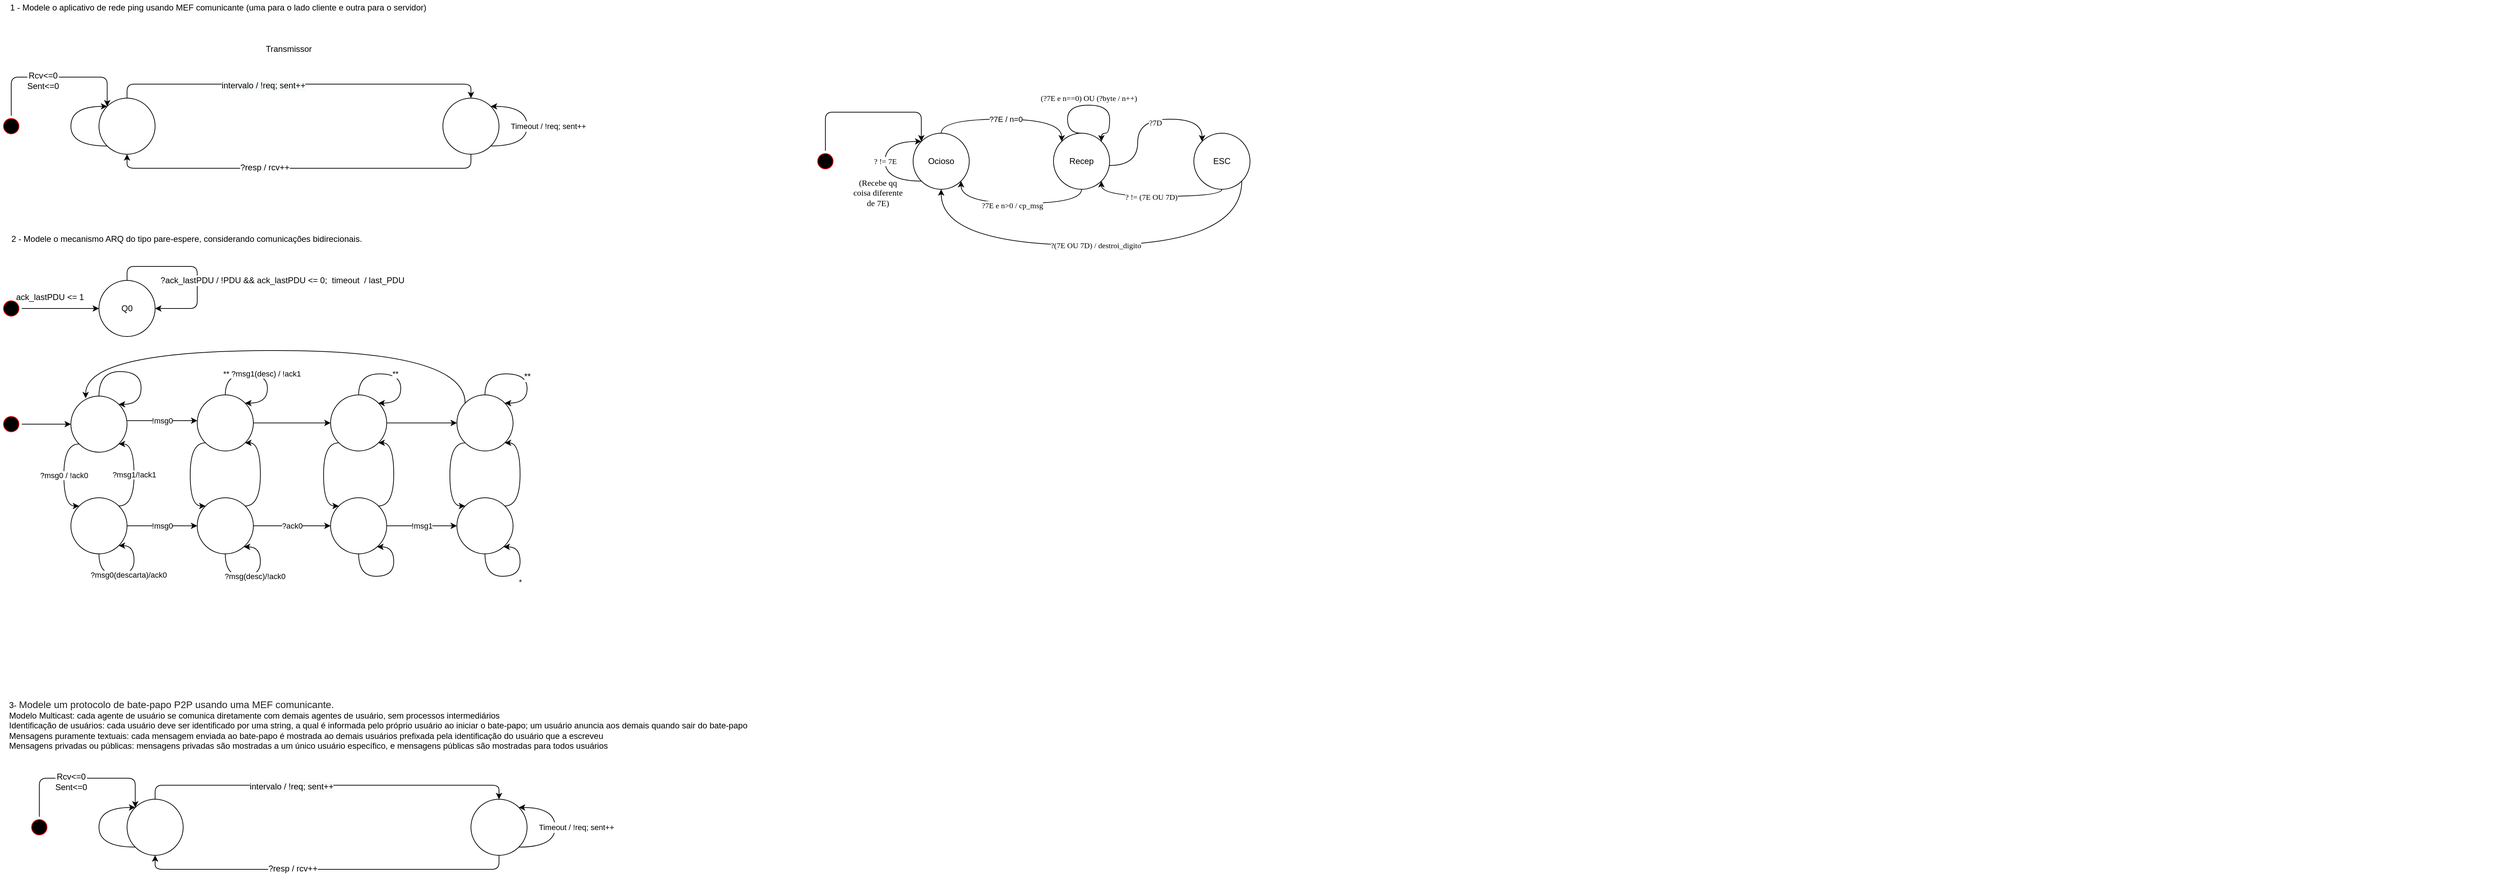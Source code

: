 <mxfile version="13.10.2" type="device"><diagram name="Page-1" id="58cdce13-f638-feb5-8d6f-7d28b1aa9fa0"><mxGraphModel dx="981" dy="548" grid="1" gridSize="10" guides="1" tooltips="1" connect="1" arrows="1" fold="1" page="1" pageScale="1" pageWidth="1100" pageHeight="850" background="#ffffff" math="0" shadow="0"><root><mxCell id="0"/><mxCell id="1" parent="0"/><mxCell id="TwXpceQ73GMa9vdvlIMm-27" value="Transmissor" style="text;html=1;align=center;verticalAlign=middle;resizable=0;points=[];autosize=1;" parent="1" vertex="1"><mxGeometry x="510" y="70" width="80" height="20" as="geometry"/></mxCell><mxCell id="TwXpceQ73GMa9vdvlIMm-62" style="edgeStyle=orthogonalEdgeStyle;rounded=1;orthogonalLoop=1;jettySize=auto;html=1;entryX=1;entryY=0.5;entryDx=0;entryDy=0;" parent="1" source="TwXpceQ73GMa9vdvlIMm-60" target="TwXpceQ73GMa9vdvlIMm-60" edge="1"><mxGeometry relative="1" as="geometry"><mxPoint x="810" y="410" as="targetPoint"/><Array as="points"><mxPoint x="320" y="390"/><mxPoint x="420" y="390"/><mxPoint x="420" y="450"/></Array></mxGeometry></mxCell><mxCell id="TwXpceQ73GMa9vdvlIMm-92" value="?ack_lastPDU / !PDU &amp;amp;&amp;amp; ack_lastPDU &amp;lt;= 0;&amp;nbsp;&amp;nbsp;timeout&amp;nbsp; / last_PDU" style="text;html=1;align=center;verticalAlign=middle;resizable=0;points=[];labelBackgroundColor=#ffffff;" parent="TwXpceQ73GMa9vdvlIMm-62" vertex="1" connectable="0"><mxGeometry x="-0.064" y="-1" relative="1" as="geometry"><mxPoint x="128" y="19" as="offset"/></mxGeometry></mxCell><mxCell id="TwXpceQ73GMa9vdvlIMm-60" value="Q0" style="ellipse;whiteSpace=wrap;html=1;aspect=fixed;fillColor=none;" parent="1" vertex="1"><mxGeometry x="280" y="410" width="80" height="80" as="geometry"/></mxCell><mxCell id="TwXpceQ73GMa9vdvlIMm-96" value="" style="edgeStyle=orthogonalEdgeStyle;rounded=1;orthogonalLoop=1;jettySize=auto;html=1;entryX=0;entryY=0.5;entryDx=0;entryDy=0;" parent="1" source="TwXpceQ73GMa9vdvlIMm-94" target="TwXpceQ73GMa9vdvlIMm-60" edge="1"><mxGeometry relative="1" as="geometry"><mxPoint x="250" y="450" as="targetPoint"/></mxGeometry></mxCell><mxCell id="TwXpceQ73GMa9vdvlIMm-94" value="" style="ellipse;html=1;shape=startState;fillColor=#000000;strokeColor=#ff0000;rounded=1;shadow=0;comic=0;labelBackgroundColor=none;fontFamily=Verdana;fontSize=12;fontColor=#000000;align=center;direction=south;" parent="1" vertex="1"><mxGeometry x="140" y="435" width="30" height="30" as="geometry"/></mxCell><mxCell id="TwXpceQ73GMa9vdvlIMm-98" value="ack_lastPDU &amp;lt;= 1" style="text;html=1;" parent="1" vertex="1"><mxGeometry x="160" y="420" width="100" height="30" as="geometry"/></mxCell><mxCell id="TwXpceQ73GMa9vdvlIMm-107" style="edgeStyle=orthogonalEdgeStyle;rounded=1;orthogonalLoop=1;jettySize=auto;html=1;entryX=0.5;entryY=0;entryDx=0;entryDy=0;" parent="1" source="TwXpceQ73GMa9vdvlIMm-110" target="TwXpceQ73GMa9vdvlIMm-115" edge="1"><mxGeometry relative="1" as="geometry"><Array as="points"><mxPoint x="360" y="1130"/><mxPoint x="850" y="1130"/></Array></mxGeometry></mxCell><mxCell id="TwXpceQ73GMa9vdvlIMm-108" value="&lt;span style=&quot;text-align: left ; background-color: rgb(248 , 249 , 250)&quot;&gt;intervalo / !req; sent++&lt;/span&gt;" style="text;html=1;align=center;verticalAlign=middle;resizable=0;points=[];labelBackgroundColor=#ffffff;" parent="TwXpceQ73GMa9vdvlIMm-107" vertex="1" connectable="0"><mxGeometry x="-0.193" y="-2" relative="1" as="geometry"><mxPoint as="offset"/></mxGeometry></mxCell><mxCell id="TwXpceQ73GMa9vdvlIMm-109" value="" style="edgeStyle=orthogonalEdgeStyle;orthogonalLoop=1;jettySize=auto;html=1;exitX=0;exitY=1;exitDx=0;exitDy=0;entryX=0;entryY=0;entryDx=0;entryDy=0;curved=1;" parent="1" source="TwXpceQ73GMa9vdvlIMm-110" target="TwXpceQ73GMa9vdvlIMm-110" edge="1"><mxGeometry relative="1" as="geometry"><mxPoint x="240" y="1190" as="targetPoint"/><Array as="points"><mxPoint x="280" y="1218"/><mxPoint x="280" y="1162"/></Array></mxGeometry></mxCell><mxCell id="TwXpceQ73GMa9vdvlIMm-110" value="" style="ellipse;whiteSpace=wrap;html=1;aspect=fixed;fillColor=none;" parent="1" vertex="1"><mxGeometry x="320" y="1150" width="80" height="80" as="geometry"/></mxCell><mxCell id="TwXpceQ73GMa9vdvlIMm-111" value="" style="edgeStyle=orthogonalEdgeStyle;orthogonalLoop=1;jettySize=auto;html=1;exitX=1;exitY=1;exitDx=0;exitDy=0;entryX=1;entryY=0;entryDx=0;entryDy=0;curved=1;" parent="1" source="TwXpceQ73GMa9vdvlIMm-115" target="TwXpceQ73GMa9vdvlIMm-115" edge="1"><mxGeometry relative="1" as="geometry"><mxPoint x="970" y="1190" as="targetPoint"/><Array as="points"><mxPoint x="930" y="1218"/><mxPoint x="930" y="1162"/></Array></mxGeometry></mxCell><mxCell id="TwXpceQ73GMa9vdvlIMm-112" value="&lt;span style=&quot;font-size: 11px&quot;&gt;Timeout / !req; sent++&lt;/span&gt;" style="text;html=1;align=center;verticalAlign=middle;resizable=0;points=[];labelBackgroundColor=#ffffff;" parent="TwXpceQ73GMa9vdvlIMm-111" vertex="1" connectable="0"><mxGeometry x="0.138" relative="1" as="geometry"><mxPoint x="30" y="10.98" as="offset"/></mxGeometry></mxCell><mxCell id="TwXpceQ73GMa9vdvlIMm-113" value="" style="edgeStyle=orthogonalEdgeStyle;orthogonalLoop=1;jettySize=auto;html=1;entryX=0.5;entryY=1;entryDx=0;entryDy=0;rounded=1;" parent="1" source="TwXpceQ73GMa9vdvlIMm-115" target="TwXpceQ73GMa9vdvlIMm-110" edge="1"><mxGeometry relative="1" as="geometry"><mxPoint x="850" y="1310" as="targetPoint"/><Array as="points"><mxPoint x="850" y="1250"/><mxPoint x="360" y="1250"/></Array></mxGeometry></mxCell><mxCell id="TwXpceQ73GMa9vdvlIMm-114" value="?resp / rcv++" style="text;html=1;align=center;verticalAlign=middle;resizable=0;points=[];labelBackgroundColor=#ffffff;" parent="TwXpceQ73GMa9vdvlIMm-113" vertex="1" connectable="0"><mxGeometry x="0.185" y="-1" relative="1" as="geometry"><mxPoint as="offset"/></mxGeometry></mxCell><mxCell id="TwXpceQ73GMa9vdvlIMm-115" value="" style="ellipse;whiteSpace=wrap;html=1;aspect=fixed;fillColor=none;" parent="1" vertex="1"><mxGeometry x="810" y="1150" width="80" height="80" as="geometry"/></mxCell><mxCell id="TwXpceQ73GMa9vdvlIMm-116" value="" style="edgeStyle=orthogonalEdgeStyle;rounded=1;orthogonalLoop=1;jettySize=auto;html=1;entryX=0;entryY=0;entryDx=0;entryDy=0;" parent="1" source="TwXpceQ73GMa9vdvlIMm-118" target="TwXpceQ73GMa9vdvlIMm-110" edge="1"><mxGeometry relative="1" as="geometry"><mxPoint x="290" y="1190" as="targetPoint"/><Array as="points"><mxPoint x="195" y="1120"/><mxPoint x="332" y="1120"/></Array></mxGeometry></mxCell><mxCell id="TwXpceQ73GMa9vdvlIMm-117" value="Rcv&amp;lt;=0&lt;br&gt;Sent&amp;lt;=0" style="text;html=1;align=center;verticalAlign=middle;resizable=0;points=[];labelBackgroundColor=#ffffff;" parent="TwXpceQ73GMa9vdvlIMm-116" vertex="1" connectable="0"><mxGeometry x="-0.143" y="-5" relative="1" as="geometry"><mxPoint as="offset"/></mxGeometry></mxCell><mxCell id="TwXpceQ73GMa9vdvlIMm-118" value="" style="ellipse;html=1;shape=startState;fillColor=#000000;strokeColor=#ff0000;rounded=1;shadow=0;comic=0;labelBackgroundColor=none;fontFamily=Verdana;fontSize=12;fontColor=#000000;align=center;direction=south;" parent="1" vertex="1"><mxGeometry x="180" y="1175" width="30" height="30" as="geometry"/></mxCell><mxCell id="TwXpceQ73GMa9vdvlIMm-120" value="3-&amp;nbsp;&lt;span style=&quot;white-space: normal ; color: rgb(34 , 34 , 34) ; font-family: sans-serif ; font-size: 14px ; background-color: rgb(255 , 255 , 255)&quot;&gt;Modele um protocolo de bate-papo P2P usando uma MEF comunicante.&lt;/span&gt;&lt;br&gt;Modelo Multicast: cada agente de usuário se comunica diretamente com demais agentes de usuário, sem processos intermediários&lt;br&gt;Identificação de usuários: cada usuário deve ser identificado por uma string, a qual é informada pelo próprio usuário ao iniciar o bate-papo; um usuário anuncia aos demais quando sair do bate-papo&lt;br&gt;Mensagens puramente textuais: cada mensagem enviada ao bate-papo é mostrada ao demais usuários prefixada pela identificação do usuário que a escreveu&lt;br&gt;Mensagens privadas ou públicas: mensagens privadas são mostradas a um único usuário específico, e mensagens públicas são mostradas para todos usuários" style="text;html=1;" parent="1" vertex="1"><mxGeometry x="150" y="1000" width="3550" height="30" as="geometry"/></mxCell><mxCell id="TwXpceQ73GMa9vdvlIMm-121" value="2 - Modele o mecanismo ARQ do tipo pare-espere, considerando comunicações bidirecionais." style="text;align=center;verticalAlign=middle;resizable=0;points=[];autosize=1;textDirection=ltr;labelBackgroundColor=none;labelBorderColor=none;" parent="1" vertex="1"><mxGeometry x="140" y="340" width="530" height="20" as="geometry"/></mxCell><mxCell id="TwXpceQ73GMa9vdvlIMm-122" value="1 - Modele o aplicativo de rede ping usando MEF comunicante (uma para o lado cliente e outra para o servidor)" style="text;align=center;verticalAlign=middle;resizable=0;points=[];autosize=1;" parent="1" vertex="1"><mxGeometry x="140" y="10" width="620" height="20" as="geometry"/></mxCell><mxCell id="TwXpceQ73GMa9vdvlIMm-123" style="edgeStyle=orthogonalEdgeStyle;rounded=1;orthogonalLoop=1;jettySize=auto;html=1;entryX=0.5;entryY=0;entryDx=0;entryDy=0;" parent="1" source="TwXpceQ73GMa9vdvlIMm-126" target="TwXpceQ73GMa9vdvlIMm-131" edge="1"><mxGeometry relative="1" as="geometry"><Array as="points"><mxPoint x="320" y="130"/><mxPoint x="810" y="130"/></Array></mxGeometry></mxCell><mxCell id="TwXpceQ73GMa9vdvlIMm-124" value="&lt;span style=&quot;text-align: left ; background-color: rgb(248 , 249 , 250)&quot;&gt;intervalo / !req; sent++&lt;/span&gt;" style="text;html=1;align=center;verticalAlign=middle;resizable=0;points=[];labelBackgroundColor=#ffffff;" parent="TwXpceQ73GMa9vdvlIMm-123" vertex="1" connectable="0"><mxGeometry x="-0.193" y="-2" relative="1" as="geometry"><mxPoint as="offset"/></mxGeometry></mxCell><mxCell id="TwXpceQ73GMa9vdvlIMm-125" value="" style="edgeStyle=orthogonalEdgeStyle;orthogonalLoop=1;jettySize=auto;html=1;exitX=0;exitY=1;exitDx=0;exitDy=0;entryX=0;entryY=0;entryDx=0;entryDy=0;curved=1;" parent="1" source="TwXpceQ73GMa9vdvlIMm-126" target="TwXpceQ73GMa9vdvlIMm-126" edge="1"><mxGeometry relative="1" as="geometry"><mxPoint x="200" y="190" as="targetPoint"/><Array as="points"><mxPoint x="240" y="218"/><mxPoint x="240" y="162"/></Array></mxGeometry></mxCell><mxCell id="TwXpceQ73GMa9vdvlIMm-126" value="" style="ellipse;whiteSpace=wrap;html=1;aspect=fixed;fillColor=none;" parent="1" vertex="1"><mxGeometry x="280" y="150" width="80" height="80" as="geometry"/></mxCell><mxCell id="TwXpceQ73GMa9vdvlIMm-127" value="" style="edgeStyle=orthogonalEdgeStyle;orthogonalLoop=1;jettySize=auto;html=1;exitX=1;exitY=1;exitDx=0;exitDy=0;entryX=1;entryY=0;entryDx=0;entryDy=0;curved=1;" parent="1" source="TwXpceQ73GMa9vdvlIMm-131" target="TwXpceQ73GMa9vdvlIMm-131" edge="1"><mxGeometry relative="1" as="geometry"><mxPoint x="930" y="190" as="targetPoint"/><Array as="points"><mxPoint x="890" y="218"/><mxPoint x="890" y="162"/></Array></mxGeometry></mxCell><mxCell id="TwXpceQ73GMa9vdvlIMm-128" value="&lt;span style=&quot;font-size: 11px&quot;&gt;Timeout / !req; sent++&lt;/span&gt;" style="text;html=1;align=center;verticalAlign=middle;resizable=0;points=[];labelBackgroundColor=#ffffff;" parent="TwXpceQ73GMa9vdvlIMm-127" vertex="1" connectable="0"><mxGeometry x="0.138" relative="1" as="geometry"><mxPoint x="30" y="10.98" as="offset"/></mxGeometry></mxCell><mxCell id="TwXpceQ73GMa9vdvlIMm-129" value="" style="edgeStyle=orthogonalEdgeStyle;orthogonalLoop=1;jettySize=auto;html=1;entryX=0.5;entryY=1;entryDx=0;entryDy=0;rounded=1;" parent="1" source="TwXpceQ73GMa9vdvlIMm-131" target="TwXpceQ73GMa9vdvlIMm-126" edge="1"><mxGeometry relative="1" as="geometry"><mxPoint x="810" y="310" as="targetPoint"/><Array as="points"><mxPoint x="810" y="250"/><mxPoint x="320" y="250"/></Array></mxGeometry></mxCell><mxCell id="TwXpceQ73GMa9vdvlIMm-130" value="?resp / rcv++" style="text;html=1;align=center;verticalAlign=middle;resizable=0;points=[];labelBackgroundColor=#ffffff;" parent="TwXpceQ73GMa9vdvlIMm-129" vertex="1" connectable="0"><mxGeometry x="0.185" y="-1" relative="1" as="geometry"><mxPoint as="offset"/></mxGeometry></mxCell><mxCell id="TwXpceQ73GMa9vdvlIMm-131" value="" style="ellipse;whiteSpace=wrap;html=1;aspect=fixed;fillColor=none;" parent="1" vertex="1"><mxGeometry x="770" y="150" width="80" height="80" as="geometry"/></mxCell><mxCell id="TwXpceQ73GMa9vdvlIMm-132" value="" style="edgeStyle=orthogonalEdgeStyle;rounded=1;orthogonalLoop=1;jettySize=auto;html=1;entryX=0;entryY=0;entryDx=0;entryDy=0;" parent="1" source="TwXpceQ73GMa9vdvlIMm-134" target="TwXpceQ73GMa9vdvlIMm-126" edge="1"><mxGeometry relative="1" as="geometry"><mxPoint x="250" y="190" as="targetPoint"/><Array as="points"><mxPoint x="155" y="120"/><mxPoint x="292" y="120"/></Array></mxGeometry></mxCell><mxCell id="TwXpceQ73GMa9vdvlIMm-133" value="Rcv&amp;lt;=0&lt;br&gt;Sent&amp;lt;=0" style="text;html=1;align=center;verticalAlign=middle;resizable=0;points=[];labelBackgroundColor=#ffffff;" parent="TwXpceQ73GMa9vdvlIMm-132" vertex="1" connectable="0"><mxGeometry x="-0.143" y="-5" relative="1" as="geometry"><mxPoint as="offset"/></mxGeometry></mxCell><mxCell id="TwXpceQ73GMa9vdvlIMm-134" value="" style="ellipse;html=1;shape=startState;fillColor=#000000;strokeColor=#ff0000;rounded=1;shadow=0;comic=0;labelBackgroundColor=none;fontFamily=Verdana;fontSize=12;fontColor=#000000;align=center;direction=south;" parent="1" vertex="1"><mxGeometry x="140" y="175" width="30" height="30" as="geometry"/></mxCell><mxCell id="TwXpceQ73GMa9vdvlIMm-137" value="" style="edgeStyle=orthogonalEdgeStyle;rounded=1;orthogonalLoop=1;jettySize=auto;html=1;" parent="1" source="TwXpceQ73GMa9vdvlIMm-135" target="TwXpceQ73GMa9vdvlIMm-136" edge="1"><mxGeometry relative="1" as="geometry"/></mxCell><mxCell id="TwXpceQ73GMa9vdvlIMm-135" value="" style="ellipse;html=1;shape=startState;fillColor=#000000;strokeColor=#ff0000;rounded=1;shadow=0;comic=0;labelBackgroundColor=none;fontFamily=Verdana;fontSize=12;fontColor=#000000;align=center;direction=south;" parent="1" vertex="1"><mxGeometry x="140" y="600" width="30" height="30" as="geometry"/></mxCell><mxCell id="TwXpceQ73GMa9vdvlIMm-139" value="?msg0 / !ack0" style="edgeStyle=orthogonalEdgeStyle;orthogonalLoop=1;jettySize=auto;html=1;exitX=0;exitY=1;exitDx=0;exitDy=0;entryX=0;entryY=0;entryDx=0;entryDy=0;curved=1;" parent="1" source="TwXpceQ73GMa9vdvlIMm-136" target="TwXpceQ73GMa9vdvlIMm-138" edge="1"><mxGeometry relative="1" as="geometry"><Array as="points"><mxPoint x="230" y="643"/><mxPoint x="230" y="732"/></Array></mxGeometry></mxCell><mxCell id="TwXpceQ73GMa9vdvlIMm-142" value="" style="edgeStyle=orthogonalEdgeStyle;curved=1;orthogonalLoop=1;jettySize=auto;html=1;entryX=1;entryY=0;entryDx=0;entryDy=0;" parent="1" source="TwXpceQ73GMa9vdvlIMm-136" target="TwXpceQ73GMa9vdvlIMm-136" edge="1"><mxGeometry relative="1" as="geometry"><mxPoint x="360" y="580" as="targetPoint"/><Array as="points"><mxPoint x="280" y="540"/><mxPoint x="340" y="540"/><mxPoint x="340" y="587"/></Array></mxGeometry></mxCell><mxCell id="TwXpceQ73GMa9vdvlIMm-144" value="!msg0" style="edgeStyle=orthogonalEdgeStyle;orthogonalLoop=1;jettySize=auto;html=1;curved=1;" parent="1" source="TwXpceQ73GMa9vdvlIMm-136" target="TwXpceQ73GMa9vdvlIMm-143" edge="1"><mxGeometry relative="1" as="geometry"><Array as="points"><mxPoint x="370" y="610"/><mxPoint x="370" y="610"/></Array></mxGeometry></mxCell><mxCell id="TwXpceQ73GMa9vdvlIMm-136" value="" style="ellipse;whiteSpace=wrap;html=1;aspect=fixed;labelBackgroundColor=none;fillColor=none;align=center;" parent="1" vertex="1"><mxGeometry x="240" y="575" width="80" height="80" as="geometry"/></mxCell><mxCell id="TwXpceQ73GMa9vdvlIMm-152" value="" style="edgeStyle=orthogonalEdgeStyle;curved=1;orthogonalLoop=1;jettySize=auto;html=1;entryX=0;entryY=0;entryDx=0;entryDy=0;exitX=0;exitY=1;exitDx=0;exitDy=0;" parent="1" source="TwXpceQ73GMa9vdvlIMm-143" target="TwXpceQ73GMa9vdvlIMm-147" edge="1"><mxGeometry relative="1" as="geometry"><mxPoint x="340" y="613.28" as="targetPoint"/><Array as="points"><mxPoint x="410" y="641.28"/><mxPoint x="410" y="731.28"/></Array></mxGeometry></mxCell><mxCell id="TwXpceQ73GMa9vdvlIMm-165" value="" style="edgeStyle=orthogonalEdgeStyle;curved=1;orthogonalLoop=1;jettySize=auto;html=1;entryX=0;entryY=0.5;entryDx=0;entryDy=0;" parent="1" source="TwXpceQ73GMa9vdvlIMm-143" target="TwXpceQ73GMa9vdvlIMm-155" edge="1"><mxGeometry relative="1" as="geometry"><mxPoint x="580" y="613.28" as="targetPoint"/></mxGeometry></mxCell><mxCell id="TwXpceQ73GMa9vdvlIMm-143" value="" style="ellipse;whiteSpace=wrap;html=1;aspect=fixed;labelBackgroundColor=none;fillColor=none;align=center;" parent="1" vertex="1"><mxGeometry x="420" y="573.28" width="80" height="80" as="geometry"/></mxCell><mxCell id="TwXpceQ73GMa9vdvlIMm-141" value="?msg1/!ack1" style="edgeStyle=orthogonalEdgeStyle;curved=1;orthogonalLoop=1;jettySize=auto;html=1;entryX=1;entryY=1;entryDx=0;entryDy=0;exitX=1;exitY=0;exitDx=0;exitDy=0;" parent="1" source="TwXpceQ73GMa9vdvlIMm-138" target="TwXpceQ73GMa9vdvlIMm-136" edge="1"><mxGeometry relative="1" as="geometry"><mxPoint x="400" y="760" as="targetPoint"/><Array as="points"><mxPoint x="330" y="732"/><mxPoint x="330" y="643"/></Array></mxGeometry></mxCell><mxCell id="TwXpceQ73GMa9vdvlIMm-170" value="!msg0" style="edgeStyle=orthogonalEdgeStyle;curved=1;orthogonalLoop=1;jettySize=auto;html=1;entryX=0;entryY=0.5;entryDx=0;entryDy=0;" parent="1" source="TwXpceQ73GMa9vdvlIMm-138" target="TwXpceQ73GMa9vdvlIMm-147" edge="1"><mxGeometry relative="1" as="geometry"><mxPoint x="400" y="760" as="targetPoint"/></mxGeometry></mxCell><mxCell id="TwXpceQ73GMa9vdvlIMm-172" value="?msg0(descarta)/ack0" style="edgeStyle=orthogonalEdgeStyle;curved=1;orthogonalLoop=1;jettySize=auto;html=1;entryX=1;entryY=1;entryDx=0;entryDy=0;exitX=0.5;exitY=1;exitDx=0;exitDy=0;" parent="1" source="TwXpceQ73GMa9vdvlIMm-138" target="TwXpceQ73GMa9vdvlIMm-138" edge="1"><mxGeometry relative="1" as="geometry"><mxPoint x="280" y="880" as="targetPoint"/><Array as="points"><mxPoint x="280" y="830"/><mxPoint x="330" y="830"/><mxPoint x="330" y="788"/></Array></mxGeometry></mxCell><mxCell id="TwXpceQ73GMa9vdvlIMm-138" value="" style="ellipse;whiteSpace=wrap;html=1;aspect=fixed;labelBackgroundColor=none;fillColor=none;align=center;" parent="1" vertex="1"><mxGeometry x="240" y="720" width="80" height="80" as="geometry"/></mxCell><mxCell id="TwXpceQ73GMa9vdvlIMm-149" value="" style="edgeStyle=orthogonalEdgeStyle;curved=1;orthogonalLoop=1;jettySize=auto;html=1;entryX=1;entryY=1;entryDx=0;entryDy=0;exitX=1;exitY=0;exitDx=0;exitDy=0;" parent="1" source="TwXpceQ73GMa9vdvlIMm-147" target="TwXpceQ73GMa9vdvlIMm-143" edge="1"><mxGeometry relative="1" as="geometry"><mxPoint x="580" y="760" as="targetPoint"/><Array as="points"><mxPoint x="510" y="731.28"/><mxPoint x="510" y="641.28"/></Array></mxGeometry></mxCell><mxCell id="TwXpceQ73GMa9vdvlIMm-177" value="?ack0" style="edgeStyle=orthogonalEdgeStyle;curved=1;orthogonalLoop=1;jettySize=auto;html=1;" parent="1" source="TwXpceQ73GMa9vdvlIMm-147" target="TwXpceQ73GMa9vdvlIMm-157" edge="1"><mxGeometry relative="1" as="geometry"><mxPoint x="580" y="760" as="targetPoint"/></mxGeometry></mxCell><mxCell id="TwXpceQ73GMa9vdvlIMm-186" value="&lt;br&gt;" style="text;html=1;align=center;verticalAlign=middle;resizable=0;points=[];labelBackgroundColor=#ffffff;" parent="TwXpceQ73GMa9vdvlIMm-177" vertex="1" connectable="0"><mxGeometry x="0.236" relative="1" as="geometry"><mxPoint as="offset"/></mxGeometry></mxCell><mxCell id="TwXpceQ73GMa9vdvlIMm-147" value="" style="ellipse;whiteSpace=wrap;html=1;aspect=fixed;labelBackgroundColor=none;fillColor=none;align=center;" parent="1" vertex="1"><mxGeometry x="420" y="720" width="80" height="80" as="geometry"/></mxCell><mxCell id="TwXpceQ73GMa9vdvlIMm-153" value="** ?msg1(desc) / !ack1" style="edgeStyle=orthogonalEdgeStyle;curved=1;orthogonalLoop=1;jettySize=auto;html=1;entryX=1;entryY=0;entryDx=0;entryDy=0;exitX=0.5;exitY=0;exitDx=0;exitDy=0;" parent="1" source="TwXpceQ73GMa9vdvlIMm-143" target="TwXpceQ73GMa9vdvlIMm-143" edge="1"><mxGeometry relative="1" as="geometry"><mxPoint x="460" y="568.28" as="sourcePoint"/><mxPoint x="488.284" y="579.996" as="targetPoint"/><Array as="points"><mxPoint x="460" y="543.28"/><mxPoint x="520" y="543.28"/><mxPoint x="520" y="585.28"/></Array></mxGeometry></mxCell><mxCell id="TwXpceQ73GMa9vdvlIMm-154" value="" style="edgeStyle=orthogonalEdgeStyle;curved=1;orthogonalLoop=1;jettySize=auto;html=1;entryX=0;entryY=0;entryDx=0;entryDy=0;exitX=0;exitY=1;exitDx=0;exitDy=0;" parent="1" source="TwXpceQ73GMa9vdvlIMm-155" target="TwXpceQ73GMa9vdvlIMm-157" edge="1"><mxGeometry relative="1" as="geometry"><mxPoint x="530" y="613.28" as="targetPoint"/><Array as="points"><mxPoint x="600" y="641.28"/><mxPoint x="600" y="731.28"/></Array></mxGeometry></mxCell><mxCell id="TwXpceQ73GMa9vdvlIMm-167" value="" style="edgeStyle=orthogonalEdgeStyle;curved=1;orthogonalLoop=1;jettySize=auto;html=1;entryX=0;entryY=0;entryDx=0;entryDy=0;exitX=0.263;exitY=0.038;exitDx=0;exitDy=0;exitPerimeter=0;endArrow=none;endFill=0;startArrow=classic;startFill=1;" parent="1" source="TwXpceQ73GMa9vdvlIMm-136" target="TwXpceQ73GMa9vdvlIMm-160" edge="1"><mxGeometry relative="1" as="geometry"><mxPoint x="770" y="613.28" as="targetPoint"/><Array as="points"><mxPoint x="261" y="510"/><mxPoint x="802" y="510"/></Array></mxGeometry></mxCell><mxCell id="TwXpceQ73GMa9vdvlIMm-183" value="" style="edgeStyle=orthogonalEdgeStyle;curved=1;orthogonalLoop=1;jettySize=auto;html=1;startArrow=none;startFill=0;endArrow=classic;endFill=1;" parent="1" source="TwXpceQ73GMa9vdvlIMm-155" target="TwXpceQ73GMa9vdvlIMm-160" edge="1"><mxGeometry relative="1" as="geometry"><mxPoint x="770" y="613.28" as="targetPoint"/></mxGeometry></mxCell><mxCell id="TwXpceQ73GMa9vdvlIMm-155" value="" style="ellipse;whiteSpace=wrap;html=1;aspect=fixed;labelBackgroundColor=none;fillColor=none;align=center;" parent="1" vertex="1"><mxGeometry x="610" y="573.28" width="80" height="80" as="geometry"/></mxCell><mxCell id="TwXpceQ73GMa9vdvlIMm-156" value="" style="edgeStyle=orthogonalEdgeStyle;curved=1;orthogonalLoop=1;jettySize=auto;html=1;entryX=1;entryY=1;entryDx=0;entryDy=0;exitX=1;exitY=0;exitDx=0;exitDy=0;" parent="1" source="TwXpceQ73GMa9vdvlIMm-157" target="TwXpceQ73GMa9vdvlIMm-155" edge="1"><mxGeometry relative="1" as="geometry"><mxPoint x="770" y="760" as="targetPoint"/><Array as="points"><mxPoint x="700" y="731.28"/><mxPoint x="700" y="641.28"/></Array></mxGeometry></mxCell><mxCell id="TwXpceQ73GMa9vdvlIMm-179" value="!msg1" style="edgeStyle=orthogonalEdgeStyle;curved=1;orthogonalLoop=1;jettySize=auto;html=1;" parent="1" source="TwXpceQ73GMa9vdvlIMm-157" target="TwXpceQ73GMa9vdvlIMm-162" edge="1"><mxGeometry relative="1" as="geometry"><mxPoint x="770" y="760" as="targetPoint"/></mxGeometry></mxCell><mxCell id="TwXpceQ73GMa9vdvlIMm-157" value="" style="ellipse;whiteSpace=wrap;html=1;aspect=fixed;labelBackgroundColor=none;fillColor=none;align=center;" parent="1" vertex="1"><mxGeometry x="610" y="720" width="80" height="80" as="geometry"/></mxCell><mxCell id="TwXpceQ73GMa9vdvlIMm-158" value="**" style="edgeStyle=orthogonalEdgeStyle;curved=1;orthogonalLoop=1;jettySize=auto;html=1;entryX=1;entryY=0;entryDx=0;entryDy=0;exitX=0.5;exitY=0;exitDx=0;exitDy=0;" parent="1" source="TwXpceQ73GMa9vdvlIMm-155" target="TwXpceQ73GMa9vdvlIMm-155" edge="1"><mxGeometry relative="1" as="geometry"><mxPoint x="650" y="568.28" as="sourcePoint"/><mxPoint x="678.284" y="579.996" as="targetPoint"/><Array as="points"><mxPoint x="650" y="543.28"/><mxPoint x="710" y="543.28"/><mxPoint x="710" y="585.28"/></Array></mxGeometry></mxCell><mxCell id="TwXpceQ73GMa9vdvlIMm-159" value="" style="edgeStyle=orthogonalEdgeStyle;curved=1;orthogonalLoop=1;jettySize=auto;html=1;entryX=0;entryY=0;entryDx=0;entryDy=0;exitX=0;exitY=1;exitDx=0;exitDy=0;" parent="1" source="TwXpceQ73GMa9vdvlIMm-160" target="TwXpceQ73GMa9vdvlIMm-162" edge="1"><mxGeometry relative="1" as="geometry"><mxPoint x="710" y="613.28" as="targetPoint"/><Array as="points"><mxPoint x="780" y="641.28"/><mxPoint x="780" y="731.28"/></Array></mxGeometry></mxCell><mxCell id="TwXpceQ73GMa9vdvlIMm-160" value="" style="ellipse;whiteSpace=wrap;html=1;aspect=fixed;labelBackgroundColor=none;fillColor=none;align=center;" parent="1" vertex="1"><mxGeometry x="790" y="573.28" width="80" height="80" as="geometry"/></mxCell><mxCell id="TwXpceQ73GMa9vdvlIMm-161" value="" style="edgeStyle=orthogonalEdgeStyle;curved=1;orthogonalLoop=1;jettySize=auto;html=1;entryX=1;entryY=1;entryDx=0;entryDy=0;exitX=1;exitY=0;exitDx=0;exitDy=0;" parent="1" source="TwXpceQ73GMa9vdvlIMm-162" target="TwXpceQ73GMa9vdvlIMm-160" edge="1"><mxGeometry relative="1" as="geometry"><mxPoint x="950" y="760" as="targetPoint"/><Array as="points"><mxPoint x="880" y="731.28"/><mxPoint x="880" y="641.28"/></Array></mxGeometry></mxCell><mxCell id="TwXpceQ73GMa9vdvlIMm-162" value="" style="ellipse;whiteSpace=wrap;html=1;aspect=fixed;labelBackgroundColor=none;fillColor=none;align=center;" parent="1" vertex="1"><mxGeometry x="790" y="720" width="80" height="80" as="geometry"/></mxCell><mxCell id="TwXpceQ73GMa9vdvlIMm-163" value="" style="edgeStyle=orthogonalEdgeStyle;curved=1;orthogonalLoop=1;jettySize=auto;html=1;entryX=1;entryY=0;entryDx=0;entryDy=0;exitX=0.5;exitY=0;exitDx=0;exitDy=0;" parent="1" source="TwXpceQ73GMa9vdvlIMm-160" target="TwXpceQ73GMa9vdvlIMm-160" edge="1"><mxGeometry relative="1" as="geometry"><mxPoint x="830" y="568.28" as="sourcePoint"/><mxPoint x="858.284" y="579.996" as="targetPoint"/><Array as="points"><mxPoint x="830" y="543.28"/><mxPoint x="890" y="543.28"/><mxPoint x="890" y="585.28"/></Array></mxGeometry></mxCell><mxCell id="TwXpceQ73GMa9vdvlIMm-184" value="**" style="text;html=1;align=center;verticalAlign=middle;resizable=0;points=[];labelBackgroundColor=#ffffff;" parent="TwXpceQ73GMa9vdvlIMm-163" vertex="1" connectable="0"><mxGeometry x="-0.07" y="-3" relative="1" as="geometry"><mxPoint x="13.98" as="offset"/></mxGeometry></mxCell><mxCell id="TwXpceQ73GMa9vdvlIMm-173" value="?msg(desc)/!ack0" style="edgeStyle=orthogonalEdgeStyle;curved=1;orthogonalLoop=1;jettySize=auto;html=1;" parent="1" source="TwXpceQ73GMa9vdvlIMm-147" target="TwXpceQ73GMa9vdvlIMm-147" edge="1"><mxGeometry relative="1" as="geometry"><mxPoint x="460" y="801.72" as="sourcePoint"/><mxPoint x="488.284" y="790.004" as="targetPoint"/><Array as="points"><mxPoint x="460" y="832"/><mxPoint x="510" y="832"/><mxPoint x="510" y="790"/></Array></mxGeometry></mxCell><mxCell id="TwXpceQ73GMa9vdvlIMm-174" value="" style="edgeStyle=orthogonalEdgeStyle;curved=1;orthogonalLoop=1;jettySize=auto;html=1;" parent="1" source="TwXpceQ73GMa9vdvlIMm-157" target="TwXpceQ73GMa9vdvlIMm-157" edge="1"><mxGeometry relative="1" as="geometry"><mxPoint x="650" y="801.72" as="sourcePoint"/><mxPoint x="678.284" y="790.004" as="targetPoint"/><Array as="points"><mxPoint x="650" y="832"/><mxPoint x="700" y="832"/><mxPoint x="700" y="790"/></Array></mxGeometry></mxCell><mxCell id="TwXpceQ73GMa9vdvlIMm-175" value="*" style="edgeStyle=orthogonalEdgeStyle;curved=1;orthogonalLoop=1;jettySize=auto;html=1;exitX=0.5;exitY=1;exitDx=0;exitDy=0;" parent="1" source="TwXpceQ73GMa9vdvlIMm-162" target="TwXpceQ73GMa9vdvlIMm-162" edge="1"><mxGeometry x="0.112" y="-8" relative="1" as="geometry"><mxPoint x="830" y="801.72" as="sourcePoint"/><mxPoint x="858" y="790" as="targetPoint"/><Array as="points"><mxPoint x="830" y="832"/><mxPoint x="880" y="832"/><mxPoint x="880" y="790"/></Array><mxPoint x="-8" y="8" as="offset"/></mxGeometry></mxCell><mxCell id="dToDiQFJsK-WVNRaoJH6-4" value="? != 7E" style="edgeStyle=orthogonalEdgeStyle;orthogonalLoop=1;jettySize=auto;html=1;exitX=0;exitY=1;exitDx=0;exitDy=0;entryX=0;entryY=0;entryDx=0;entryDy=0;curved=1;fontFamily=Verdana;" edge="1" parent="1" source="dToDiQFJsK-WVNRaoJH6-5" target="dToDiQFJsK-WVNRaoJH6-5"><mxGeometry relative="1" as="geometry"><mxPoint x="1360" y="240" as="targetPoint"/><Array as="points"><mxPoint x="1400" y="268"/><mxPoint x="1400" y="212"/></Array></mxGeometry></mxCell><mxCell id="dToDiQFJsK-WVNRaoJH6-21" value="?7E / n=0" style="edgeStyle=orthogonalEdgeStyle;rounded=0;orthogonalLoop=1;jettySize=auto;html=1;entryX=0;entryY=0;entryDx=0;entryDy=0;curved=1;" edge="1" parent="1" source="dToDiQFJsK-WVNRaoJH6-5" target="dToDiQFJsK-WVNRaoJH6-15"><mxGeometry relative="1" as="geometry"><Array as="points"><mxPoint x="1480" y="180"/><mxPoint x="1652" y="180"/></Array></mxGeometry></mxCell><mxCell id="dToDiQFJsK-WVNRaoJH6-5" value="Ocioso" style="ellipse;whiteSpace=wrap;html=1;aspect=fixed;fillColor=none;" vertex="1" parent="1"><mxGeometry x="1440" y="200" width="80" height="80" as="geometry"/></mxCell><mxCell id="dToDiQFJsK-WVNRaoJH6-11" value="" style="edgeStyle=orthogonalEdgeStyle;rounded=1;orthogonalLoop=1;jettySize=auto;html=1;entryX=0;entryY=0;entryDx=0;entryDy=0;" edge="1" parent="1" source="dToDiQFJsK-WVNRaoJH6-13" target="dToDiQFJsK-WVNRaoJH6-5"><mxGeometry relative="1" as="geometry"><mxPoint x="1410" y="240" as="targetPoint"/><Array as="points"><mxPoint x="1315" y="170"/><mxPoint x="1452" y="170"/></Array></mxGeometry></mxCell><mxCell id="dToDiQFJsK-WVNRaoJH6-13" value="" style="ellipse;html=1;shape=startState;fillColor=#000000;strokeColor=#ff0000;rounded=1;shadow=0;comic=0;labelBackgroundColor=none;fontFamily=Verdana;fontSize=12;fontColor=#000000;align=center;direction=south;" vertex="1" parent="1"><mxGeometry x="1300" y="225" width="30" height="30" as="geometry"/></mxCell><mxCell id="dToDiQFJsK-WVNRaoJH6-22" style="edgeStyle=orthogonalEdgeStyle;curved=1;rounded=0;orthogonalLoop=1;jettySize=auto;html=1;entryX=0;entryY=0;entryDx=0;entryDy=0;" edge="1" parent="1" target="dToDiQFJsK-WVNRaoJH6-16"><mxGeometry relative="1" as="geometry"><mxPoint x="1720" y="246" as="sourcePoint"/><Array as="points"><mxPoint x="1760" y="246"/><mxPoint x="1760" y="180"/><mxPoint x="1852" y="180"/></Array></mxGeometry></mxCell><mxCell id="dToDiQFJsK-WVNRaoJH6-33" value="?7D" style="edgeLabel;html=1;align=center;verticalAlign=middle;resizable=0;points=[];fontFamily=Verdana;" vertex="1" connectable="0" parent="dToDiQFJsK-WVNRaoJH6-22"><mxGeometry x="0.138" y="-5" relative="1" as="geometry"><mxPoint as="offset"/></mxGeometry></mxCell><mxCell id="dToDiQFJsK-WVNRaoJH6-25" style="edgeStyle=orthogonalEdgeStyle;curved=1;rounded=0;orthogonalLoop=1;jettySize=auto;html=1;entryX=1;entryY=1;entryDx=0;entryDy=0;" edge="1" parent="1" source="dToDiQFJsK-WVNRaoJH6-15" target="dToDiQFJsK-WVNRaoJH6-5"><mxGeometry relative="1" as="geometry"><Array as="points"><mxPoint x="1680" y="300"/><mxPoint x="1508" y="300"/></Array></mxGeometry></mxCell><mxCell id="dToDiQFJsK-WVNRaoJH6-35" value="?7E e n&amp;gt;0 / cp_msg" style="edgeLabel;html=1;align=center;verticalAlign=middle;resizable=0;points=[];fontFamily=Verdana;" vertex="1" connectable="0" parent="dToDiQFJsK-WVNRaoJH6-25"><mxGeometry x="0.065" y="3" relative="1" as="geometry"><mxPoint as="offset"/></mxGeometry></mxCell><mxCell id="dToDiQFJsK-WVNRaoJH6-29" value="(?7E e n==0) OU (?byte / n++)" style="edgeStyle=orthogonalEdgeStyle;curved=1;rounded=0;orthogonalLoop=1;jettySize=auto;html=1;exitX=0.5;exitY=0;exitDx=0;exitDy=0;fontFamily=Verdana;entryX=1;entryY=0;entryDx=0;entryDy=0;" edge="1" parent="1" source="dToDiQFJsK-WVNRaoJH6-15" target="dToDiQFJsK-WVNRaoJH6-15"><mxGeometry x="-0.019" y="10" relative="1" as="geometry"><mxPoint x="1650" y="150" as="targetPoint"/><Array as="points"><mxPoint x="1660" y="200"/><mxPoint x="1660" y="160"/><mxPoint x="1720" y="160"/><mxPoint x="1720" y="200"/><mxPoint x="1708" y="200"/></Array><mxPoint as="offset"/></mxGeometry></mxCell><mxCell id="dToDiQFJsK-WVNRaoJH6-15" value="Recep" style="ellipse;whiteSpace=wrap;html=1;aspect=fixed;fillColor=none;" vertex="1" parent="1"><mxGeometry x="1640" y="200" width="80" height="80" as="geometry"/></mxCell><mxCell id="dToDiQFJsK-WVNRaoJH6-23" style="edgeStyle=orthogonalEdgeStyle;curved=1;rounded=0;orthogonalLoop=1;jettySize=auto;html=1;entryX=1;entryY=1;entryDx=0;entryDy=0;" edge="1" parent="1" source="dToDiQFJsK-WVNRaoJH6-16" target="dToDiQFJsK-WVNRaoJH6-15"><mxGeometry relative="1" as="geometry"><Array as="points"><mxPoint x="1880" y="290"/><mxPoint x="1708" y="290"/></Array></mxGeometry></mxCell><mxCell id="dToDiQFJsK-WVNRaoJH6-34" value="? != (7E OU 7D)" style="edgeLabel;html=1;align=center;verticalAlign=middle;resizable=0;points=[];fontFamily=Verdana;" vertex="1" connectable="0" parent="dToDiQFJsK-WVNRaoJH6-23"><mxGeometry x="0.092" y="1" relative="1" as="geometry"><mxPoint as="offset"/></mxGeometry></mxCell><mxCell id="dToDiQFJsK-WVNRaoJH6-32" value="?(7E OU 7D) / destroi_digito" style="edgeStyle=orthogonalEdgeStyle;curved=1;rounded=0;orthogonalLoop=1;jettySize=auto;html=1;exitX=1;exitY=1;exitDx=0;exitDy=0;entryX=0.5;entryY=1;entryDx=0;entryDy=0;fontFamily=Verdana;" edge="1" parent="1" source="dToDiQFJsK-WVNRaoJH6-16" target="dToDiQFJsK-WVNRaoJH6-5"><mxGeometry relative="1" as="geometry"><Array as="points"><mxPoint x="1908" y="360"/><mxPoint x="1480" y="360"/></Array></mxGeometry></mxCell><mxCell id="dToDiQFJsK-WVNRaoJH6-16" value="ESC" style="ellipse;whiteSpace=wrap;html=1;aspect=fixed;fillColor=none;" vertex="1" parent="1"><mxGeometry x="1840" y="200" width="80" height="80" as="geometry"/></mxCell><mxCell id="dToDiQFJsK-WVNRaoJH6-27" value="(Recebe qq coisa diferente de 7E)" style="text;html=1;strokeColor=none;fillColor=none;align=center;verticalAlign=middle;whiteSpace=wrap;rounded=0;fontFamily=Verdana;" vertex="1" parent="1"><mxGeometry x="1350" y="250" width="80" height="70" as="geometry"/></mxCell></root></mxGraphModel></diagram></mxfile>
